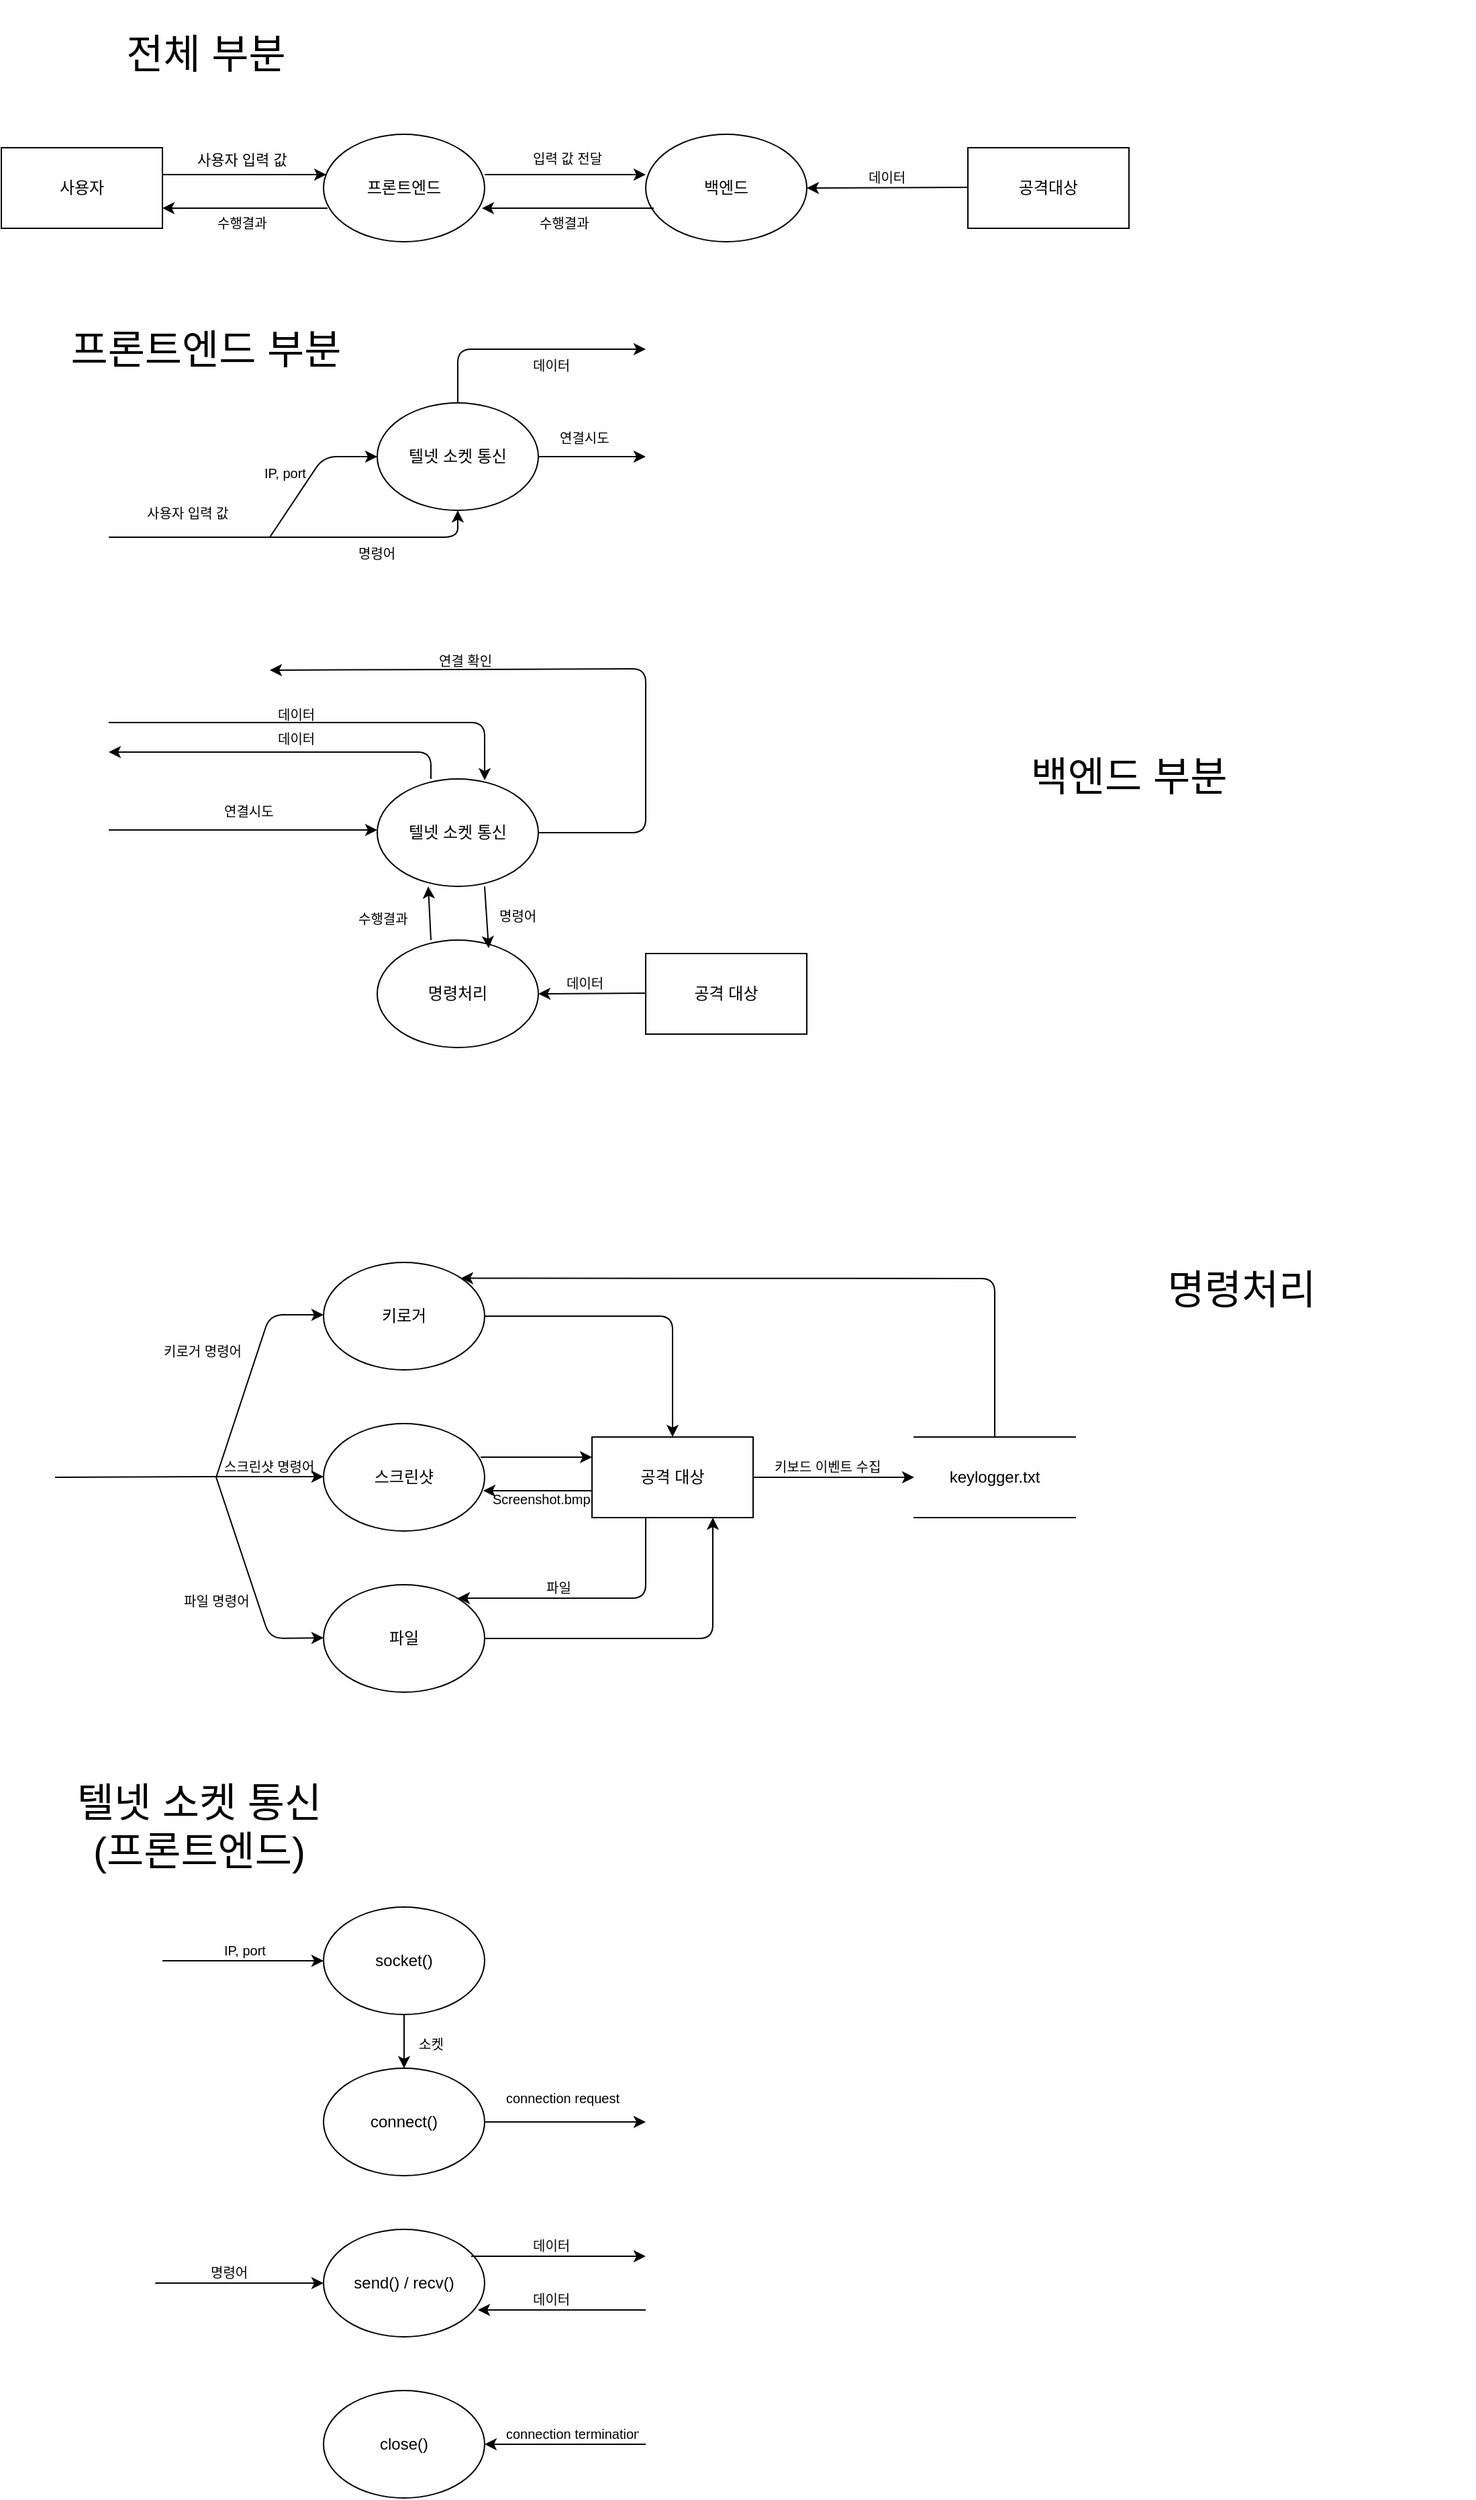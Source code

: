 <mxfile version="14.9.8" type="github">
  <diagram id="pH6HQCZt80YhjG_G_fc8" name="Page-1">
    <mxGraphModel dx="1422" dy="794" grid="1" gridSize="10" guides="1" tooltips="1" connect="1" arrows="1" fold="1" page="1" pageScale="1" pageWidth="827" pageHeight="1169" math="0" shadow="0">
      <root>
        <mxCell id="0" />
        <mxCell id="1" parent="0" />
        <mxCell id="8lUbKgz4443Ifh4K2C8j-1" value="사용자" style="rounded=0;whiteSpace=wrap;html=1;" vertex="1" parent="1">
          <mxGeometry x="40" y="250" width="120" height="60" as="geometry" />
        </mxCell>
        <mxCell id="8lUbKgz4443Ifh4K2C8j-2" value="프론트엔드" style="ellipse;whiteSpace=wrap;html=1;" vertex="1" parent="1">
          <mxGeometry x="280" y="240" width="120" height="80" as="geometry" />
        </mxCell>
        <mxCell id="8lUbKgz4443Ifh4K2C8j-3" value="백엔드" style="ellipse;whiteSpace=wrap;html=1;" vertex="1" parent="1">
          <mxGeometry x="520" y="240" width="120" height="80" as="geometry" />
        </mxCell>
        <mxCell id="8lUbKgz4443Ifh4K2C8j-4" value="공격대상" style="rounded=0;whiteSpace=wrap;html=1;" vertex="1" parent="1">
          <mxGeometry x="760" y="250" width="120" height="60" as="geometry" />
        </mxCell>
        <mxCell id="8lUbKgz4443Ifh4K2C8j-6" value="사용자 입력 값" style="text;strokeColor=none;fillColor=none;align=left;verticalAlign=top;spacingLeft=4;spacingRight=4;overflow=hidden;rotatable=0;points=[[0,0.5],[1,0.5]];portConstraint=eastwest;fontSize=11;" vertex="1" parent="1">
          <mxGeometry x="180" y="246" width="90" height="30" as="geometry" />
        </mxCell>
        <mxCell id="8lUbKgz4443Ifh4K2C8j-7" value="" style="endArrow=classic;html=1;fontSize=11;entryX=0.017;entryY=0.375;entryDx=0;entryDy=0;entryPerimeter=0;" edge="1" parent="1" target="8lUbKgz4443Ifh4K2C8j-2">
          <mxGeometry width="50" height="50" relative="1" as="geometry">
            <mxPoint x="160" y="270" as="sourcePoint" />
            <mxPoint x="240" y="270" as="targetPoint" />
          </mxGeometry>
        </mxCell>
        <mxCell id="8lUbKgz4443Ifh4K2C8j-8" value="" style="endArrow=classic;html=1;fontSize=11;entryX=1;entryY=0.75;entryDx=0;entryDy=0;exitX=0.025;exitY=0.688;exitDx=0;exitDy=0;exitPerimeter=0;" edge="1" parent="1" source="8lUbKgz4443Ifh4K2C8j-2" target="8lUbKgz4443Ifh4K2C8j-1">
          <mxGeometry width="50" height="50" relative="1" as="geometry">
            <mxPoint x="290" y="300" as="sourcePoint" />
            <mxPoint x="200" y="300" as="targetPoint" />
          </mxGeometry>
        </mxCell>
        <mxCell id="8lUbKgz4443Ifh4K2C8j-9" value="수행결과" style="text;strokeColor=none;fillColor=none;align=left;verticalAlign=top;spacingLeft=4;spacingRight=4;overflow=hidden;rotatable=0;points=[[0,0.5],[1,0.5]];portConstraint=eastwest;fontSize=10;" vertex="1" parent="1">
          <mxGeometry x="195" y="294" width="60" height="26" as="geometry" />
        </mxCell>
        <mxCell id="8lUbKgz4443Ifh4K2C8j-11" value="" style="endArrow=classic;html=1;fontSize=10;" edge="1" parent="1">
          <mxGeometry width="50" height="50" relative="1" as="geometry">
            <mxPoint x="400" y="270" as="sourcePoint" />
            <mxPoint x="520" y="270" as="targetPoint" />
          </mxGeometry>
        </mxCell>
        <mxCell id="8lUbKgz4443Ifh4K2C8j-12" value="" style="endArrow=classic;html=1;fontSize=10;entryX=0.983;entryY=0.688;entryDx=0;entryDy=0;entryPerimeter=0;exitX=0.05;exitY=0.688;exitDx=0;exitDy=0;exitPerimeter=0;" edge="1" parent="1" source="8lUbKgz4443Ifh4K2C8j-3" target="8lUbKgz4443Ifh4K2C8j-2">
          <mxGeometry width="50" height="50" relative="1" as="geometry">
            <mxPoint x="520" y="295" as="sourcePoint" />
            <mxPoint x="420" y="294" as="targetPoint" />
            <Array as="points" />
          </mxGeometry>
        </mxCell>
        <mxCell id="8lUbKgz4443Ifh4K2C8j-13" value="입력 값 전달" style="text;strokeColor=none;fillColor=none;align=left;verticalAlign=top;spacingLeft=4;spacingRight=4;overflow=hidden;rotatable=0;points=[[0,0.5],[1,0.5]];portConstraint=eastwest;fontSize=10;" vertex="1" parent="1">
          <mxGeometry x="430" y="246" width="70" height="26" as="geometry" />
        </mxCell>
        <mxCell id="8lUbKgz4443Ifh4K2C8j-14" value="수행결과" style="text;strokeColor=none;fillColor=none;align=left;verticalAlign=top;spacingLeft=4;spacingRight=4;overflow=hidden;rotatable=0;points=[[0,0.5],[1,0.5]];portConstraint=eastwest;fontSize=10;" vertex="1" parent="1">
          <mxGeometry x="435" y="294" width="60" height="26" as="geometry" />
        </mxCell>
        <mxCell id="8lUbKgz4443Ifh4K2C8j-15" value="" style="endArrow=classic;html=1;fontSize=10;entryX=1;entryY=0.5;entryDx=0;entryDy=0;" edge="1" parent="1" target="8lUbKgz4443Ifh4K2C8j-3">
          <mxGeometry width="50" height="50" relative="1" as="geometry">
            <mxPoint x="760" y="279.5" as="sourcePoint" />
            <mxPoint x="660" y="279.5" as="targetPoint" />
          </mxGeometry>
        </mxCell>
        <mxCell id="8lUbKgz4443Ifh4K2C8j-16" value="데이터" style="text;strokeColor=none;fillColor=none;align=left;verticalAlign=top;spacingLeft=4;spacingRight=4;overflow=hidden;rotatable=0;points=[[0,0.5],[1,0.5]];portConstraint=eastwest;fontSize=10;" vertex="1" parent="1">
          <mxGeometry x="680" y="260" width="60" height="26" as="geometry" />
        </mxCell>
        <mxCell id="8lUbKgz4443Ifh4K2C8j-17" value="&lt;font style=&quot;font-size: 12px&quot;&gt;텔넷 소켓 통신&lt;/font&gt;" style="ellipse;whiteSpace=wrap;html=1;fontSize=10;" vertex="1" parent="1">
          <mxGeometry x="320" y="440" width="120" height="80" as="geometry" />
        </mxCell>
        <mxCell id="8lUbKgz4443Ifh4K2C8j-20" value="" style="endArrow=classic;html=1;fontSize=10;entryX=0;entryY=0.5;entryDx=0;entryDy=0;" edge="1" parent="1" target="8lUbKgz4443Ifh4K2C8j-17">
          <mxGeometry width="50" height="50" relative="1" as="geometry">
            <mxPoint x="240" y="540" as="sourcePoint" />
            <mxPoint x="280" y="480" as="targetPoint" />
            <Array as="points">
              <mxPoint x="280" y="480" />
            </Array>
          </mxGeometry>
        </mxCell>
        <mxCell id="8lUbKgz4443Ifh4K2C8j-21" value="" style="endArrow=classic;html=1;fontSize=10;entryX=0.5;entryY=1;entryDx=0;entryDy=0;" edge="1" parent="1" target="8lUbKgz4443Ifh4K2C8j-17">
          <mxGeometry width="50" height="50" relative="1" as="geometry">
            <mxPoint x="240" y="540" as="sourcePoint" />
            <mxPoint x="320" y="600" as="targetPoint" />
            <Array as="points">
              <mxPoint x="280" y="540" />
              <mxPoint x="380" y="540" />
            </Array>
          </mxGeometry>
        </mxCell>
        <mxCell id="8lUbKgz4443Ifh4K2C8j-22" value="" style="endArrow=none;html=1;fontSize=10;" edge="1" parent="1">
          <mxGeometry width="50" height="50" relative="1" as="geometry">
            <mxPoint x="120" y="540" as="sourcePoint" />
            <mxPoint x="240" y="540" as="targetPoint" />
            <Array as="points">
              <mxPoint x="190" y="540" />
            </Array>
          </mxGeometry>
        </mxCell>
        <mxCell id="8lUbKgz4443Ifh4K2C8j-23" value="사용자 입력 값" style="text;strokeColor=none;fillColor=none;align=left;verticalAlign=top;spacingLeft=4;spacingRight=4;overflow=hidden;rotatable=0;points=[[0,0.5],[1,0.5]];portConstraint=eastwest;fontSize=10;" vertex="1" parent="1">
          <mxGeometry x="142.5" y="510" width="80" height="26" as="geometry" />
        </mxCell>
        <mxCell id="8lUbKgz4443Ifh4K2C8j-24" value="IP, port" style="text;strokeColor=none;fillColor=none;align=left;verticalAlign=top;spacingLeft=4;spacingRight=4;overflow=hidden;rotatable=0;points=[[0,0.5],[1,0.5]];portConstraint=eastwest;fontSize=10;" vertex="1" parent="1">
          <mxGeometry x="230" y="480" width="60" height="26" as="geometry" />
        </mxCell>
        <mxCell id="8lUbKgz4443Ifh4K2C8j-26" value="명령어" style="text;strokeColor=none;fillColor=none;align=left;verticalAlign=top;spacingLeft=4;spacingRight=4;overflow=hidden;rotatable=0;points=[[0,0.5],[1,0.5]];portConstraint=eastwest;fontSize=10;" vertex="1" parent="1">
          <mxGeometry x="300" y="540" width="60" height="26" as="geometry" />
        </mxCell>
        <mxCell id="8lUbKgz4443Ifh4K2C8j-27" value="" style="endArrow=classic;html=1;fontSize=10;" edge="1" parent="1">
          <mxGeometry width="50" height="50" relative="1" as="geometry">
            <mxPoint x="440" y="480" as="sourcePoint" />
            <mxPoint x="520" y="480" as="targetPoint" />
          </mxGeometry>
        </mxCell>
        <mxCell id="8lUbKgz4443Ifh4K2C8j-29" value="연결시도" style="text;strokeColor=none;fillColor=none;align=left;verticalAlign=top;spacingLeft=4;spacingRight=4;overflow=hidden;rotatable=0;points=[[0,0.5],[1,0.5]];portConstraint=eastwest;fontSize=10;" vertex="1" parent="1">
          <mxGeometry x="450" y="454" width="60" height="26" as="geometry" />
        </mxCell>
        <mxCell id="8lUbKgz4443Ifh4K2C8j-32" value="&lt;span style=&quot;font-size: 30px&quot;&gt;전체 부분&lt;/span&gt;" style="text;html=1;strokeColor=none;fillColor=none;align=center;verticalAlign=middle;whiteSpace=wrap;rounded=0;fontSize=10;" vertex="1" parent="1">
          <mxGeometry x="40" y="140" width="305" height="80" as="geometry" />
        </mxCell>
        <mxCell id="8lUbKgz4443Ifh4K2C8j-33" value="&lt;span style=&quot;font-size: 30px&quot;&gt;프론트엔드 부분&lt;/span&gt;" style="text;html=1;strokeColor=none;fillColor=none;align=center;verticalAlign=middle;whiteSpace=wrap;rounded=0;fontSize=10;" vertex="1" parent="1">
          <mxGeometry x="40" y="360" width="305" height="80" as="geometry" />
        </mxCell>
        <mxCell id="8lUbKgz4443Ifh4K2C8j-34" value="&lt;span style=&quot;font-size: 30px&quot;&gt;백엔드 부분&lt;/span&gt;" style="text;html=1;strokeColor=none;fillColor=none;align=center;verticalAlign=middle;whiteSpace=wrap;rounded=0;fontSize=10;" vertex="1" parent="1">
          <mxGeometry x="760" y="678" width="240" height="80" as="geometry" />
        </mxCell>
        <mxCell id="8lUbKgz4443Ifh4K2C8j-35" value="&lt;span style=&quot;font-size: 12px&quot;&gt;텔넷 소켓 통신&lt;/span&gt;" style="ellipse;whiteSpace=wrap;html=1;fontSize=10;" vertex="1" parent="1">
          <mxGeometry x="320" y="720" width="120" height="80" as="geometry" />
        </mxCell>
        <mxCell id="8lUbKgz4443Ifh4K2C8j-36" value="&lt;font style=&quot;font-size: 12px&quot;&gt;명령처리&lt;/font&gt;" style="ellipse;whiteSpace=wrap;html=1;fontSize=10;" vertex="1" parent="1">
          <mxGeometry x="320" y="840" width="120" height="80" as="geometry" />
        </mxCell>
        <mxCell id="8lUbKgz4443Ifh4K2C8j-40" value="연결시도" style="text;strokeColor=none;fillColor=none;align=left;verticalAlign=top;spacingLeft=4;spacingRight=4;overflow=hidden;rotatable=0;points=[[0,0.5],[1,0.5]];portConstraint=eastwest;fontSize=10;" vertex="1" parent="1">
          <mxGeometry x="200" y="732" width="60" height="26" as="geometry" />
        </mxCell>
        <mxCell id="8lUbKgz4443Ifh4K2C8j-41" value="명령어" style="text;strokeColor=none;fillColor=none;align=left;verticalAlign=top;spacingLeft=4;spacingRight=4;overflow=hidden;rotatable=0;points=[[0,0.5],[1,0.5]];portConstraint=eastwest;fontSize=10;" vertex="1" parent="1">
          <mxGeometry x="405" y="810" width="60" height="30" as="geometry" />
        </mxCell>
        <mxCell id="8lUbKgz4443Ifh4K2C8j-44" value="" style="endArrow=classic;html=1;fontSize=10;exitX=1;exitY=0.5;exitDx=0;exitDy=0;" edge="1" parent="1" source="8lUbKgz4443Ifh4K2C8j-35">
          <mxGeometry width="50" height="50" relative="1" as="geometry">
            <mxPoint x="520" y="678" as="sourcePoint" />
            <mxPoint x="240" y="639" as="targetPoint" />
            <Array as="points">
              <mxPoint x="520" y="760" />
              <mxPoint x="520" y="638" />
            </Array>
          </mxGeometry>
        </mxCell>
        <mxCell id="8lUbKgz4443Ifh4K2C8j-46" value="연결 확인" style="text;strokeColor=none;fillColor=none;align=left;verticalAlign=top;spacingLeft=4;spacingRight=4;overflow=hidden;rotatable=0;points=[[0,0.5],[1,0.5]];portConstraint=eastwest;fontSize=10;" vertex="1" parent="1">
          <mxGeometry x="360" y="620" width="60" height="26" as="geometry" />
        </mxCell>
        <mxCell id="8lUbKgz4443Ifh4K2C8j-47" value="수행결과" style="text;strokeColor=none;fillColor=none;align=left;verticalAlign=top;spacingLeft=4;spacingRight=4;overflow=hidden;rotatable=0;points=[[0,0.5],[1,0.5]];portConstraint=eastwest;fontSize=10;" vertex="1" parent="1">
          <mxGeometry x="300" y="812" width="60" height="26" as="geometry" />
        </mxCell>
        <mxCell id="8lUbKgz4443Ifh4K2C8j-48" value="&lt;font style=&quot;font-size: 12px&quot;&gt;공격 대상&lt;/font&gt;" style="rounded=0;whiteSpace=wrap;html=1;fontSize=10;" vertex="1" parent="1">
          <mxGeometry x="520" y="850" width="120" height="60" as="geometry" />
        </mxCell>
        <mxCell id="8lUbKgz4443Ifh4K2C8j-56" value="데이터" style="text;strokeColor=none;fillColor=none;align=left;verticalAlign=top;spacingLeft=4;spacingRight=4;overflow=hidden;rotatable=0;points=[[0,0.5],[1,0.5]];portConstraint=eastwest;fontSize=10;" vertex="1" parent="1">
          <mxGeometry x="455" y="860" width="60" height="26" as="geometry" />
        </mxCell>
        <mxCell id="8lUbKgz4443Ifh4K2C8j-57" value="" style="endArrow=classic;html=1;fontSize=10;" edge="1" parent="1">
          <mxGeometry width="50" height="50" relative="1" as="geometry">
            <mxPoint x="520" y="879.5" as="sourcePoint" />
            <mxPoint x="440" y="880" as="targetPoint" />
          </mxGeometry>
        </mxCell>
        <mxCell id="8lUbKgz4443Ifh4K2C8j-58" value="&lt;span style=&quot;font-size: 30px&quot;&gt;명령처리&lt;/span&gt;" style="text;html=1;strokeColor=none;fillColor=none;align=center;verticalAlign=middle;whiteSpace=wrap;rounded=0;fontSize=10;" vertex="1" parent="1">
          <mxGeometry x="790" y="1050" width="347.5" height="100" as="geometry" />
        </mxCell>
        <mxCell id="8lUbKgz4443Ifh4K2C8j-59" value="&lt;font style=&quot;font-size: 12px&quot;&gt;스크린샷&lt;/font&gt;" style="ellipse;whiteSpace=wrap;html=1;fontSize=10;" vertex="1" parent="1">
          <mxGeometry x="280" y="1200" width="120" height="80" as="geometry" />
        </mxCell>
        <mxCell id="8lUbKgz4443Ifh4K2C8j-60" value="&lt;font style=&quot;font-size: 12px&quot;&gt;키로거&lt;/font&gt;" style="ellipse;whiteSpace=wrap;html=1;fontSize=10;" vertex="1" parent="1">
          <mxGeometry x="280" y="1080" width="120" height="80" as="geometry" />
        </mxCell>
        <mxCell id="8lUbKgz4443Ifh4K2C8j-61" value="&lt;font style=&quot;font-size: 12px&quot;&gt;파일&lt;/font&gt;" style="ellipse;whiteSpace=wrap;html=1;fontSize=10;" vertex="1" parent="1">
          <mxGeometry x="280" y="1320" width="120" height="80" as="geometry" />
        </mxCell>
        <mxCell id="8lUbKgz4443Ifh4K2C8j-62" value="" style="endArrow=classic;html=1;fontSize=10;" edge="1" parent="1">
          <mxGeometry width="50" height="50" relative="1" as="geometry">
            <mxPoint x="200" y="1239.5" as="sourcePoint" />
            <mxPoint x="280" y="1239.5" as="targetPoint" />
          </mxGeometry>
        </mxCell>
        <mxCell id="8lUbKgz4443Ifh4K2C8j-63" value="" style="endArrow=classic;html=1;fontSize=10;" edge="1" parent="1">
          <mxGeometry width="50" height="50" relative="1" as="geometry">
            <mxPoint x="200" y="1240" as="sourcePoint" />
            <mxPoint x="280" y="1119" as="targetPoint" />
            <Array as="points">
              <mxPoint x="240" y="1119" />
            </Array>
          </mxGeometry>
        </mxCell>
        <mxCell id="8lUbKgz4443Ifh4K2C8j-64" value="" style="endArrow=classic;html=1;fontSize=10;" edge="1" parent="1">
          <mxGeometry width="50" height="50" relative="1" as="geometry">
            <mxPoint x="200" y="1240" as="sourcePoint" />
            <mxPoint x="280" y="1359.5" as="targetPoint" />
            <Array as="points">
              <mxPoint x="240" y="1360" />
            </Array>
          </mxGeometry>
        </mxCell>
        <mxCell id="8lUbKgz4443Ifh4K2C8j-65" value="" style="endArrow=none;html=1;fontSize=10;" edge="1" parent="1">
          <mxGeometry width="50" height="50" relative="1" as="geometry">
            <mxPoint x="80" y="1240" as="sourcePoint" />
            <mxPoint x="200" y="1239.5" as="targetPoint" />
          </mxGeometry>
        </mxCell>
        <mxCell id="8lUbKgz4443Ifh4K2C8j-66" value="&lt;font style=&quot;font-size: 12px&quot;&gt;공격 대상&lt;/font&gt;" style="rounded=0;whiteSpace=wrap;html=1;fontSize=10;" vertex="1" parent="1">
          <mxGeometry x="480" y="1210" width="120" height="60" as="geometry" />
        </mxCell>
        <mxCell id="8lUbKgz4443Ifh4K2C8j-68" value="&lt;font style=&quot;font-size: 12px&quot;&gt;keylogger.txt&lt;/font&gt;" style="shape=partialRectangle;whiteSpace=wrap;html=1;left=0;right=0;fillColor=none;fontSize=10;strokeColor=#000000;" vertex="1" parent="1">
          <mxGeometry x="720" y="1210" width="120" height="60" as="geometry" />
        </mxCell>
        <mxCell id="8lUbKgz4443Ifh4K2C8j-73" value="" style="endArrow=classic;html=1;fontSize=10;entryX=0;entryY=0.5;entryDx=0;entryDy=0;" edge="1" parent="1" target="8lUbKgz4443Ifh4K2C8j-68">
          <mxGeometry width="50" height="50" relative="1" as="geometry">
            <mxPoint x="600" y="1240" as="sourcePoint" />
            <mxPoint x="650" y="1190" as="targetPoint" />
          </mxGeometry>
        </mxCell>
        <mxCell id="8lUbKgz4443Ifh4K2C8j-75" value="" style="endArrow=classic;html=1;fontSize=10;entryX=1;entryY=0;entryDx=0;entryDy=0;exitX=0.5;exitY=0;exitDx=0;exitDy=0;" edge="1" parent="1" source="8lUbKgz4443Ifh4K2C8j-68" target="8lUbKgz4443Ifh4K2C8j-60">
          <mxGeometry width="50" height="50" relative="1" as="geometry">
            <mxPoint x="740" y="1210" as="sourcePoint" />
            <mxPoint x="740" y="1120" as="targetPoint" />
            <Array as="points">
              <mxPoint x="780" y="1092" />
            </Array>
          </mxGeometry>
        </mxCell>
        <mxCell id="8lUbKgz4443Ifh4K2C8j-77" value="" style="endArrow=classic;html=1;fontSize=10;entryX=0.5;entryY=0;entryDx=0;entryDy=0;" edge="1" parent="1" target="8lUbKgz4443Ifh4K2C8j-66">
          <mxGeometry width="50" height="50" relative="1" as="geometry">
            <mxPoint x="400" y="1120" as="sourcePoint" />
            <mxPoint x="540" y="1120" as="targetPoint" />
            <Array as="points">
              <mxPoint x="540" y="1120" />
            </Array>
          </mxGeometry>
        </mxCell>
        <mxCell id="8lUbKgz4443Ifh4K2C8j-78" value="" style="endArrow=classic;html=1;fontSize=10;entryX=0.75;entryY=1;entryDx=0;entryDy=0;" edge="1" parent="1" target="8lUbKgz4443Ifh4K2C8j-66">
          <mxGeometry width="50" height="50" relative="1" as="geometry">
            <mxPoint x="400" y="1360" as="sourcePoint" />
            <mxPoint x="450" y="1310" as="targetPoint" />
            <Array as="points">
              <mxPoint x="570" y="1360" />
            </Array>
          </mxGeometry>
        </mxCell>
        <mxCell id="8lUbKgz4443Ifh4K2C8j-79" value="" style="endArrow=classic;html=1;fontSize=10;" edge="1" parent="1">
          <mxGeometry width="50" height="50" relative="1" as="geometry">
            <mxPoint x="520" y="1270" as="sourcePoint" />
            <mxPoint x="380" y="1330" as="targetPoint" />
            <Array as="points">
              <mxPoint x="520" y="1330" />
            </Array>
          </mxGeometry>
        </mxCell>
        <mxCell id="8lUbKgz4443Ifh4K2C8j-80" value="" style="endArrow=classic;html=1;fontSize=10;entryX=0;entryY=0.25;entryDx=0;entryDy=0;exitX=0.975;exitY=0.313;exitDx=0;exitDy=0;exitPerimeter=0;" edge="1" parent="1" source="8lUbKgz4443Ifh4K2C8j-59" target="8lUbKgz4443Ifh4K2C8j-66">
          <mxGeometry width="50" height="50" relative="1" as="geometry">
            <mxPoint x="400" y="1225" as="sourcePoint" />
            <mxPoint x="440" y="1169" as="targetPoint" />
          </mxGeometry>
        </mxCell>
        <mxCell id="8lUbKgz4443Ifh4K2C8j-81" value="" style="endArrow=classic;html=1;fontSize=10;" edge="1" parent="1">
          <mxGeometry width="50" height="50" relative="1" as="geometry">
            <mxPoint x="480" y="1250" as="sourcePoint" />
            <mxPoint x="399" y="1250" as="targetPoint" />
          </mxGeometry>
        </mxCell>
        <mxCell id="8lUbKgz4443Ifh4K2C8j-82" value="키로거 명령어" style="text;strokeColor=none;fillColor=none;align=left;verticalAlign=top;spacingLeft=4;spacingRight=4;overflow=hidden;rotatable=0;points=[[0,0.5],[1,0.5]];portConstraint=eastwest;fontSize=10;" vertex="1" parent="1">
          <mxGeometry x="155" y="1134" width="75" height="26" as="geometry" />
        </mxCell>
        <mxCell id="8lUbKgz4443Ifh4K2C8j-83" value="스크린샷 명령어" style="text;strokeColor=none;fillColor=none;align=left;verticalAlign=top;spacingLeft=4;spacingRight=4;overflow=hidden;rotatable=0;points=[[0,0.5],[1,0.5]];portConstraint=eastwest;fontSize=10;" vertex="1" parent="1">
          <mxGeometry x="200" y="1220" width="90" height="26" as="geometry" />
        </mxCell>
        <mxCell id="8lUbKgz4443Ifh4K2C8j-84" value="파일 명령어" style="text;strokeColor=none;fillColor=none;align=left;verticalAlign=top;spacingLeft=4;spacingRight=4;overflow=hidden;rotatable=0;points=[[0,0.5],[1,0.5]];portConstraint=eastwest;fontSize=10;" vertex="1" parent="1">
          <mxGeometry x="170" y="1320" width="70" height="26" as="geometry" />
        </mxCell>
        <mxCell id="8lUbKgz4443Ifh4K2C8j-85" value="키보드 이벤트 수집" style="text;strokeColor=none;fillColor=none;align=left;verticalAlign=top;spacingLeft=4;spacingRight=4;overflow=hidden;rotatable=0;points=[[0,0.5],[1,0.5]];portConstraint=eastwest;fontSize=10;" vertex="1" parent="1">
          <mxGeometry x="610" y="1220" width="100" height="26" as="geometry" />
        </mxCell>
        <mxCell id="8lUbKgz4443Ifh4K2C8j-89" value="Screenshot.bmp" style="text;strokeColor=none;fillColor=none;align=left;verticalAlign=top;spacingLeft=4;spacingRight=4;overflow=hidden;rotatable=0;points=[[0,0.5],[1,0.5]];portConstraint=eastwest;fontSize=10;" vertex="1" parent="1">
          <mxGeometry x="400" y="1244" width="90" height="26" as="geometry" />
        </mxCell>
        <mxCell id="8lUbKgz4443Ifh4K2C8j-90" value="파일" style="text;strokeColor=none;fillColor=none;align=left;verticalAlign=top;spacingLeft=4;spacingRight=4;overflow=hidden;rotatable=0;points=[[0,0.5],[1,0.5]];portConstraint=eastwest;fontSize=10;" vertex="1" parent="1">
          <mxGeometry x="440" y="1310" width="60" height="26" as="geometry" />
        </mxCell>
        <mxCell id="8lUbKgz4443Ifh4K2C8j-91" value="&lt;font style=&quot;font-size: 30px&quot;&gt;텔넷 소켓 통신&lt;br&gt;(프론트엔드)&lt;br&gt;&lt;/font&gt;" style="text;html=1;strokeColor=none;fillColor=none;align=center;verticalAlign=middle;whiteSpace=wrap;rounded=0;fontSize=10;" vertex="1" parent="1">
          <mxGeometry x="40" y="1440" width="295" height="120" as="geometry" />
        </mxCell>
        <mxCell id="8lUbKgz4443Ifh4K2C8j-92" value="&lt;font style=&quot;font-size: 12px&quot;&gt;socket()&lt;/font&gt;" style="ellipse;whiteSpace=wrap;html=1;fontSize=10;strokeColor=#000000;" vertex="1" parent="1">
          <mxGeometry x="280" y="1560" width="120" height="80" as="geometry" />
        </mxCell>
        <mxCell id="8lUbKgz4443Ifh4K2C8j-93" value="&lt;font style=&quot;font-size: 12px&quot;&gt;connect()&lt;/font&gt;" style="ellipse;whiteSpace=wrap;html=1;fontSize=10;strokeColor=#000000;" vertex="1" parent="1">
          <mxGeometry x="280" y="1680" width="120" height="80" as="geometry" />
        </mxCell>
        <mxCell id="8lUbKgz4443Ifh4K2C8j-94" value="&lt;font style=&quot;font-size: 12px&quot;&gt;send() / recv()&lt;/font&gt;" style="ellipse;whiteSpace=wrap;html=1;fontSize=10;strokeColor=#000000;" vertex="1" parent="1">
          <mxGeometry x="280" y="1800" width="120" height="80" as="geometry" />
        </mxCell>
        <mxCell id="8lUbKgz4443Ifh4K2C8j-95" value="&lt;font style=&quot;font-size: 12px&quot;&gt;close()&lt;/font&gt;" style="ellipse;whiteSpace=wrap;html=1;fontSize=10;strokeColor=#000000;" vertex="1" parent="1">
          <mxGeometry x="280" y="1920" width="120" height="80" as="geometry" />
        </mxCell>
        <mxCell id="8lUbKgz4443Ifh4K2C8j-96" value="" style="endArrow=classic;html=1;fontSize=10;" edge="1" parent="1">
          <mxGeometry width="50" height="50" relative="1" as="geometry">
            <mxPoint x="160" y="1600" as="sourcePoint" />
            <mxPoint x="280" y="1600" as="targetPoint" />
          </mxGeometry>
        </mxCell>
        <mxCell id="8lUbKgz4443Ifh4K2C8j-98" value="IP, port" style="text;strokeColor=none;fillColor=none;align=left;verticalAlign=top;spacingLeft=4;spacingRight=4;overflow=hidden;rotatable=0;points=[[0,0.5],[1,0.5]];portConstraint=eastwest;fontSize=10;" vertex="1" parent="1">
          <mxGeometry x="200" y="1580" width="60" height="26" as="geometry" />
        </mxCell>
        <mxCell id="8lUbKgz4443Ifh4K2C8j-103" value="" style="endArrow=classic;html=1;fontSize=10;entryX=0.5;entryY=0;entryDx=0;entryDy=0;" edge="1" parent="1" target="8lUbKgz4443Ifh4K2C8j-93">
          <mxGeometry width="50" height="50" relative="1" as="geometry">
            <mxPoint x="340" y="1640" as="sourcePoint" />
            <mxPoint x="390" y="1590" as="targetPoint" />
          </mxGeometry>
        </mxCell>
        <mxCell id="8lUbKgz4443Ifh4K2C8j-104" value="소켓" style="text;strokeColor=none;fillColor=none;align=left;verticalAlign=top;spacingLeft=4;spacingRight=4;overflow=hidden;rotatable=0;points=[[0,0.5],[1,0.5]];portConstraint=eastwest;fontSize=10;" vertex="1" parent="1">
          <mxGeometry x="345" y="1650" width="60" height="26" as="geometry" />
        </mxCell>
        <mxCell id="8lUbKgz4443Ifh4K2C8j-105" value="" style="endArrow=classic;html=1;fontSize=10;" edge="1" parent="1">
          <mxGeometry width="50" height="50" relative="1" as="geometry">
            <mxPoint x="400" y="1720" as="sourcePoint" />
            <mxPoint x="520" y="1720" as="targetPoint" />
          </mxGeometry>
        </mxCell>
        <mxCell id="8lUbKgz4443Ifh4K2C8j-106" value="connection request" style="text;strokeColor=none;fillColor=none;align=left;verticalAlign=top;spacingLeft=4;spacingRight=4;overflow=hidden;rotatable=0;points=[[0,0.5],[1,0.5]];portConstraint=eastwest;fontSize=10;" vertex="1" parent="1">
          <mxGeometry x="410" y="1690" width="105" height="26" as="geometry" />
        </mxCell>
        <mxCell id="8lUbKgz4443Ifh4K2C8j-110" value="" style="endArrow=classic;html=1;fontSize=10;" edge="1" parent="1">
          <mxGeometry width="50" height="50" relative="1" as="geometry">
            <mxPoint x="390" y="1820" as="sourcePoint" />
            <mxPoint x="520" y="1820" as="targetPoint" />
          </mxGeometry>
        </mxCell>
        <mxCell id="8lUbKgz4443Ifh4K2C8j-111" value="" style="endArrow=classic;html=1;fontSize=10;" edge="1" parent="1">
          <mxGeometry width="50" height="50" relative="1" as="geometry">
            <mxPoint x="520" y="1860" as="sourcePoint" />
            <mxPoint x="395" y="1860" as="targetPoint" />
          </mxGeometry>
        </mxCell>
        <mxCell id="8lUbKgz4443Ifh4K2C8j-112" value="데이터" style="text;strokeColor=none;fillColor=none;align=left;verticalAlign=top;spacingLeft=4;spacingRight=4;overflow=hidden;rotatable=0;points=[[0,0.5],[1,0.5]];portConstraint=eastwest;fontSize=10;" vertex="1" parent="1">
          <mxGeometry x="430" y="1800" width="60" height="26" as="geometry" />
        </mxCell>
        <mxCell id="8lUbKgz4443Ifh4K2C8j-113" value="데이터" style="text;strokeColor=none;fillColor=none;align=left;verticalAlign=top;spacingLeft=4;spacingRight=4;overflow=hidden;rotatable=0;points=[[0,0.5],[1,0.5]];portConstraint=eastwest;fontSize=10;" vertex="1" parent="1">
          <mxGeometry x="430" y="1840" width="60" height="26" as="geometry" />
        </mxCell>
        <mxCell id="8lUbKgz4443Ifh4K2C8j-114" value="" style="endArrow=classic;html=1;fontSize=10;entryX=1;entryY=0.5;entryDx=0;entryDy=0;" edge="1" parent="1" target="8lUbKgz4443Ifh4K2C8j-95">
          <mxGeometry width="50" height="50" relative="1" as="geometry">
            <mxPoint x="520" y="1960" as="sourcePoint" />
            <mxPoint x="405" y="1960" as="targetPoint" />
          </mxGeometry>
        </mxCell>
        <mxCell id="8lUbKgz4443Ifh4K2C8j-115" value="connection termination" style="text;strokeColor=none;fillColor=none;align=left;verticalAlign=top;spacingLeft=4;spacingRight=4;overflow=hidden;rotatable=0;points=[[0,0.5],[1,0.5]];portConstraint=eastwest;fontSize=10;" vertex="1" parent="1">
          <mxGeometry x="410" y="1940" width="110" height="26" as="geometry" />
        </mxCell>
        <mxCell id="8lUbKgz4443Ifh4K2C8j-116" value="" style="endArrow=classic;html=1;fontSize=10;" edge="1" parent="1">
          <mxGeometry width="50" height="50" relative="1" as="geometry">
            <mxPoint x="200" y="1840" as="sourcePoint" />
            <mxPoint x="280" y="1840" as="targetPoint" />
            <Array as="points">
              <mxPoint x="150" y="1840" />
              <mxPoint x="200" y="1840" />
            </Array>
          </mxGeometry>
        </mxCell>
        <mxCell id="8lUbKgz4443Ifh4K2C8j-117" value="명령어" style="text;strokeColor=none;fillColor=none;align=left;verticalAlign=top;spacingLeft=4;spacingRight=4;overflow=hidden;rotatable=0;points=[[0,0.5],[1,0.5]];portConstraint=eastwest;fontSize=10;" vertex="1" parent="1">
          <mxGeometry x="190" y="1820" width="60" height="26" as="geometry" />
        </mxCell>
        <mxCell id="8lUbKgz4443Ifh4K2C8j-118" value="" style="endArrow=classic;html=1;fontSize=10;" edge="1" parent="1">
          <mxGeometry width="50" height="50" relative="1" as="geometry">
            <mxPoint x="380" y="440" as="sourcePoint" />
            <mxPoint x="520" y="400" as="targetPoint" />
            <Array as="points">
              <mxPoint x="380" y="400" />
            </Array>
          </mxGeometry>
        </mxCell>
        <mxCell id="8lUbKgz4443Ifh4K2C8j-119" value="데이터" style="text;strokeColor=none;fillColor=none;align=left;verticalAlign=top;spacingLeft=4;spacingRight=4;overflow=hidden;rotatable=0;points=[[0,0.5],[1,0.5]];portConstraint=eastwest;fontSize=10;" vertex="1" parent="1">
          <mxGeometry x="430" y="400" width="60" height="26" as="geometry" />
        </mxCell>
        <mxCell id="8lUbKgz4443Ifh4K2C8j-122" value="" style="endArrow=classic;html=1;fontSize=10;entryX=0.667;entryY=0.013;entryDx=0;entryDy=0;entryPerimeter=0;" edge="1" parent="1" target="8lUbKgz4443Ifh4K2C8j-35">
          <mxGeometry width="50" height="50" relative="1" as="geometry">
            <mxPoint x="120" y="678" as="sourcePoint" />
            <mxPoint x="170" y="628" as="targetPoint" />
            <Array as="points">
              <mxPoint x="400" y="678" />
            </Array>
          </mxGeometry>
        </mxCell>
        <mxCell id="8lUbKgz4443Ifh4K2C8j-123" value="데이터" style="text;strokeColor=none;fillColor=none;align=left;verticalAlign=top;spacingLeft=4;spacingRight=4;overflow=hidden;rotatable=0;points=[[0,0.5],[1,0.5]];portConstraint=eastwest;fontSize=10;" vertex="1" parent="1">
          <mxGeometry x="240" y="660" width="60" height="26" as="geometry" />
        </mxCell>
        <mxCell id="8lUbKgz4443Ifh4K2C8j-124" value="" style="endArrow=classic;html=1;fontSize=10;" edge="1" parent="1">
          <mxGeometry width="50" height="50" relative="1" as="geometry">
            <mxPoint x="120" y="758" as="sourcePoint" />
            <mxPoint x="320" y="758" as="targetPoint" />
          </mxGeometry>
        </mxCell>
        <mxCell id="8lUbKgz4443Ifh4K2C8j-126" value="" style="endArrow=classic;html=1;fontSize=10;" edge="1" parent="1">
          <mxGeometry width="50" height="50" relative="1" as="geometry">
            <mxPoint x="400" y="800" as="sourcePoint" />
            <mxPoint x="403" y="846" as="targetPoint" />
          </mxGeometry>
        </mxCell>
        <mxCell id="8lUbKgz4443Ifh4K2C8j-127" value="" style="endArrow=classic;html=1;fontSize=10;" edge="1" parent="1">
          <mxGeometry width="50" height="50" relative="1" as="geometry">
            <mxPoint x="360" y="840" as="sourcePoint" />
            <mxPoint x="358" y="800" as="targetPoint" />
          </mxGeometry>
        </mxCell>
        <mxCell id="8lUbKgz4443Ifh4K2C8j-128" value="" style="endArrow=classic;html=1;fontSize=10;" edge="1" parent="1">
          <mxGeometry width="50" height="50" relative="1" as="geometry">
            <mxPoint x="360" y="720" as="sourcePoint" />
            <mxPoint x="120" y="700" as="targetPoint" />
            <Array as="points">
              <mxPoint x="360" y="700" />
            </Array>
          </mxGeometry>
        </mxCell>
        <mxCell id="8lUbKgz4443Ifh4K2C8j-129" value="데이터" style="text;strokeColor=none;fillColor=none;align=left;verticalAlign=top;spacingLeft=4;spacingRight=4;overflow=hidden;rotatable=0;points=[[0,0.5],[1,0.5]];portConstraint=eastwest;fontSize=10;" vertex="1" parent="1">
          <mxGeometry x="240" y="678" width="60" height="26" as="geometry" />
        </mxCell>
      </root>
    </mxGraphModel>
  </diagram>
</mxfile>
